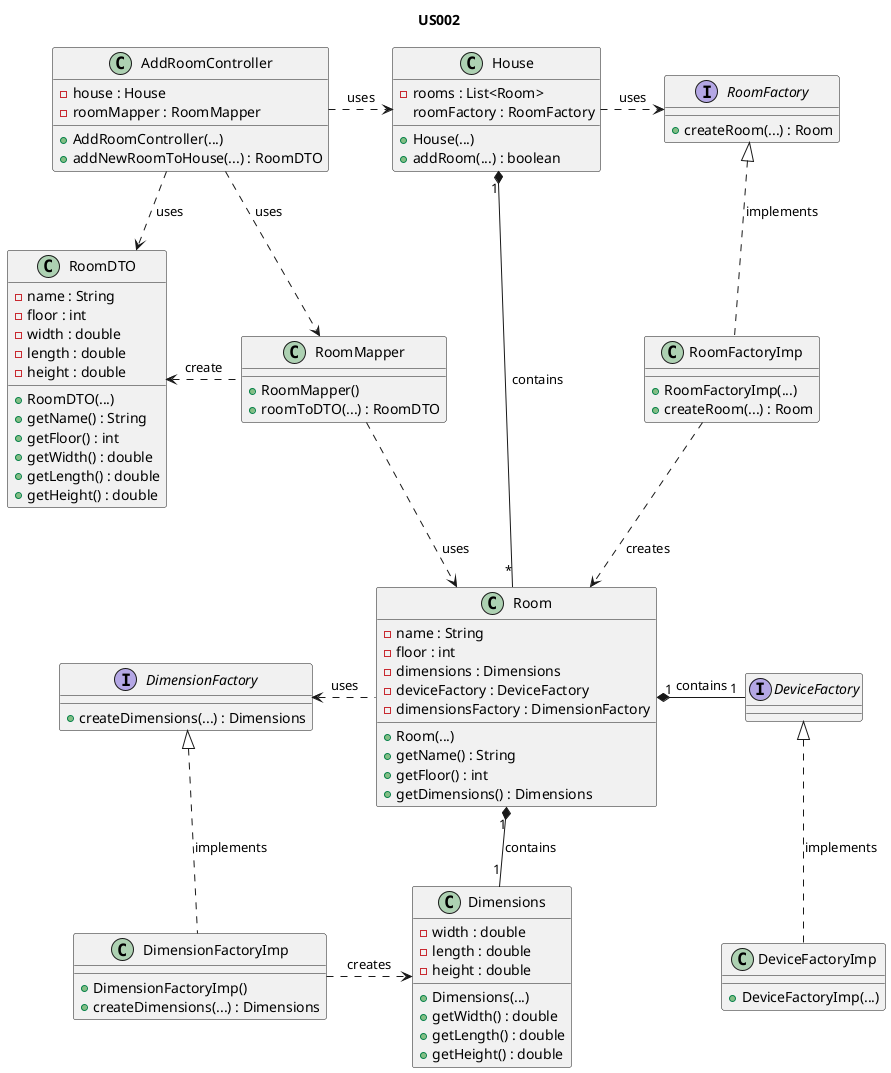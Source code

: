 @startuml

title US005

/'
As an Administrator, I want to add a new room to the house, in order to
configure it (name, house floor and dimensions).
'/


title US002

class AddRoomController {
  - house : House
  - roomMapper : RoomMapper
  + AddRoomController(...)
  + addNewRoomToHouse(...) : RoomDTO
}

class RoomMapper {
  + RoomMapper()
  + roomToDTO(...) : RoomDTO
}

class RoomFactoryImp {
  + RoomFactoryImp(...)
  + createRoom(...) : Room
}

class DimensionFactoryImp {
  + DimensionFactoryImp()
  + createDimensions(...) : Dimensions
}

interface RoomFactory {
  + createRoom(...) : Room
}
interface DimensionFactory {
  + createDimensions(...) : Dimensions
}
interface DeviceFactory {
}

class DeviceFactoryImp {
  + DeviceFactoryImp(...)
}


class House {
    - rooms : List<Room>
    roomFactory : RoomFactory
  + House(...)
  + addRoom(...) : boolean
}

class Room {
  - name : String
  - floor : int
  - dimensions : Dimensions
  - deviceFactory : DeviceFactory
  - dimensionsFactory : DimensionFactory
  + Room(...)
  + getName() : String
  + getFloor() : int
  + getDimensions() : Dimensions
}

class Dimensions {
  - width : double
  - length : double
  - height : double

  + Dimensions(...)
  + getWidth() : double
  + getLength() : double
  + getHeight() : double
}

class RoomDTO {
  - name : String
  - floor : int
  - width : double
  - length : double
  - height : double

  + RoomDTO(...)
  + getName() : String
  + getFloor() : int
  + getWidth() : double
  + getLength() : double
  + getHeight() : double
}

AddRoomController .down.> RoomMapper : uses
AddRoomController ..> RoomDTO : uses
AddRoomController .right.> House : uses
RoomMapper .left.> RoomDTO : create
RoomMapper .down.> Room : uses
RoomFactory <|.. RoomFactoryImp : implements
RoomFactoryImp ..> Room : creates
House "1" *--"*" Room : contains
House .right.> RoomFactory : uses
Room "1" *-- "1" Dimensions : contains
Room "1" *-right- "1" DeviceFactory: contains
Room .left.> DimensionFactory : uses
DimensionFactory <|.. DimensionFactoryImp : implements
DimensionFactoryImp .right.> Dimensions : creates
DeviceFactory <|.down. DeviceFactoryImp : implements



@enduml
